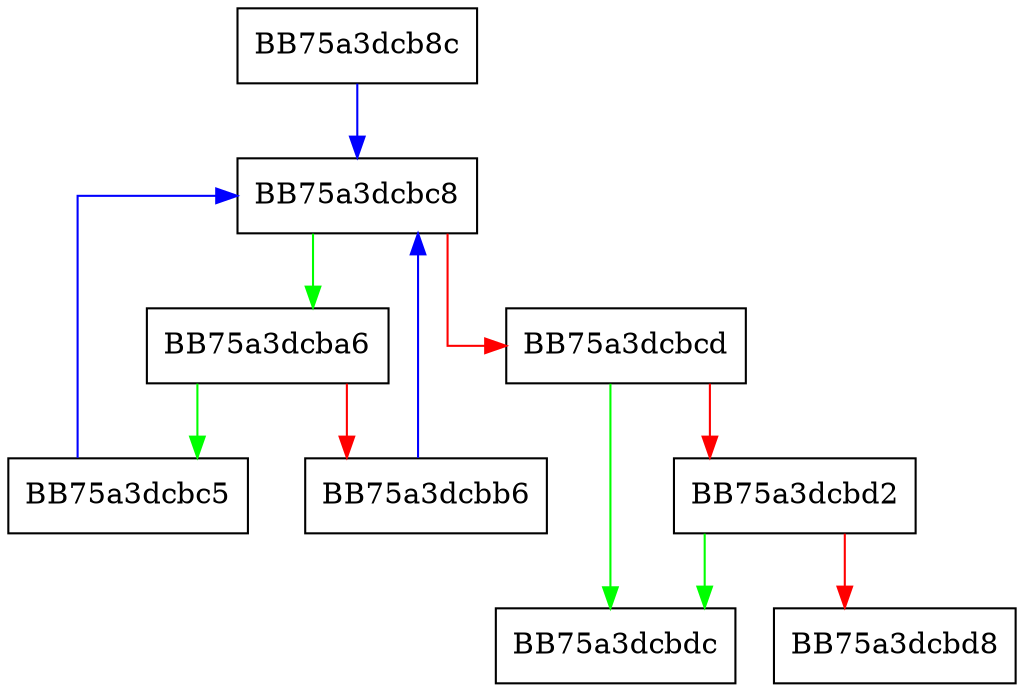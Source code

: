 digraph get_id {
  node [shape="box"];
  graph [splines=ortho];
  BB75a3dcb8c -> BB75a3dcbc8 [color="blue"];
  BB75a3dcba6 -> BB75a3dcbc5 [color="green"];
  BB75a3dcba6 -> BB75a3dcbb6 [color="red"];
  BB75a3dcbb6 -> BB75a3dcbc8 [color="blue"];
  BB75a3dcbc5 -> BB75a3dcbc8 [color="blue"];
  BB75a3dcbc8 -> BB75a3dcba6 [color="green"];
  BB75a3dcbc8 -> BB75a3dcbcd [color="red"];
  BB75a3dcbcd -> BB75a3dcbdc [color="green"];
  BB75a3dcbcd -> BB75a3dcbd2 [color="red"];
  BB75a3dcbd2 -> BB75a3dcbdc [color="green"];
  BB75a3dcbd2 -> BB75a3dcbd8 [color="red"];
}